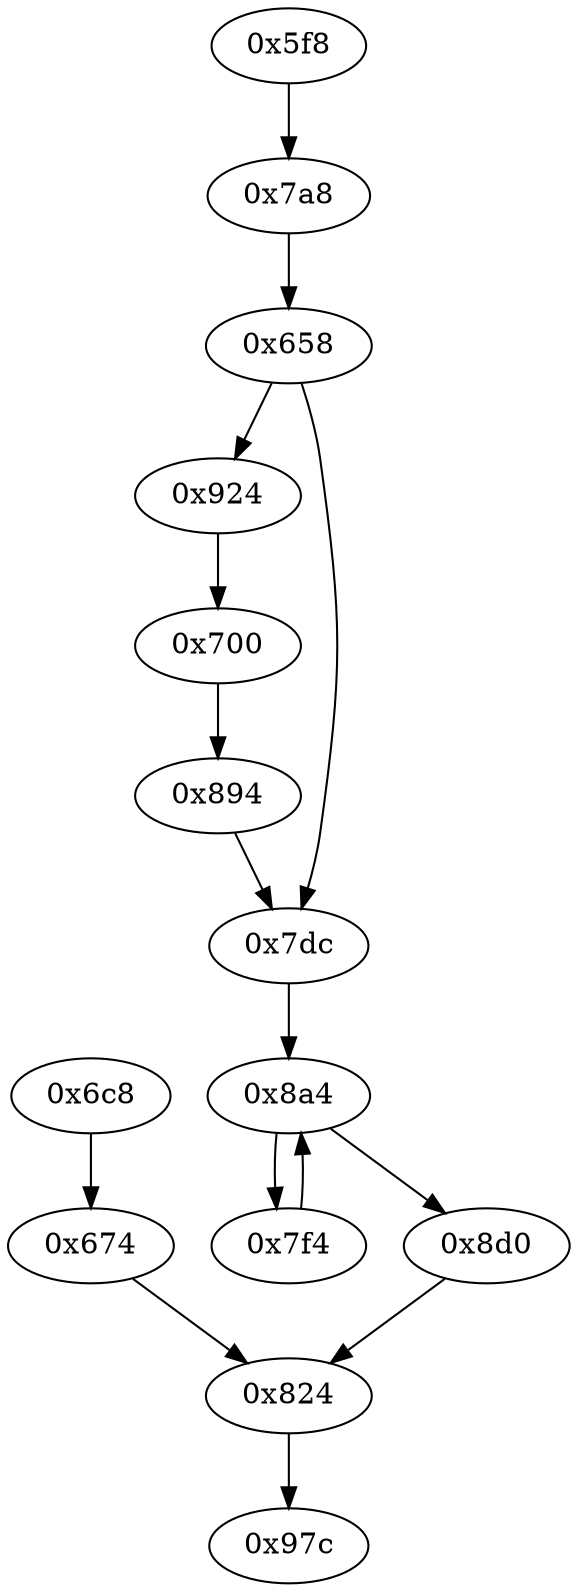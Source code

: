 strict digraph "" {
	"0x658"	 [opcode="[u'ldr', u'ldr', u'cmp', u'mov', u'mov']"];
	"0x924"	 [opcode="[u'ldr', u'ldr', u'rsb', u'mvn', u'mul', u'mvn', u'ldr', u'orr', u'mov', u'cmn', u'mov', u'ldr', u'cmp', u'mov', u'mov', u'mov', \
u'cmn', u'mov', u'mov', u'teq', u'mov', u'b']"];
	"0x658" -> "0x924";
	"0x7dc"	 [opcode="[u'mov', u'str', u'ldr', u'str', u'mov', u'b']"];
	"0x658" -> "0x7dc";
	"0x700"	 [opcode="[u'ldr', u'mov', u'mov', u'mvn', u'mov', u'ldr', u'ldr', u'ldr', u'ldr', u'cmp', u'mov', u'add', u'sub', u'sub', u'mul', u'mvn', \
u'mov', u'orr', u'ldr', u'cmn', u'mov', u'teq', u'mov', u'mov', u'mov', u'mvn', u'mov', u'cmn', u'mov', u'cmp', u'mov', u'b']"];
	"0x894"	 [opcode="[u'mov', u'str', u'mov', u'b']"];
	"0x700" -> "0x894";
	"0x674"	 [opcode="[u'ldr', u'ldr', u'bl', u'mov']"];
	"0x824"	 [opcode="[u'ldr', u'ldr', u'bl', u'ldr', u'ldr', u'ldr', u'ldr', u'add', u'sub', u'sub', u'mul', u'mvn', u'ldr', u'ldr', u'orr', u'mov', \
u'cmn', u'mov', u'cmp', u'mov', u'mov', u'mov', u'cmn', u'mov', u'mov', u'teq', u'mov', u'b']"];
	"0x674" -> "0x824";
	"0x6c8"	 [opcode="[u'b']"];
	"0x6c8" -> "0x674";
	"0x97c"	 [opcode="[u'mov', u'sub', u'pop']"];
	"0x824" -> "0x97c";
	"0x924" -> "0x700";
	"0x7f4"	 [opcode="[u'ldr', u'ldr', u'ldr', u'sub', u'add', u'add', u'str', u'ldr', u'add', u'str', u'mov', u'b']"];
	"0x8a4"	 [opcode="[u'ldr', u'str', u'ldr', u'str', u'ldr', u'ldr', u'ldr', u'ldr', u'cmp', u'mov', u'b']"];
	"0x7f4" -> "0x8a4";
	"0x8a4" -> "0x7f4";
	"0x8d0"	 [opcode="[u'ldr', u'ldr', u'sub', u'mul', u'mvn', u'ldr', u'orr', u'mov', u'cmn', u'mov', u'ldr', u'cmp', u'mov', u'mov', u'mov', u'cmn', \
u'mov', u'mov', u'teq', u'mov', u'b']"];
	"0x8a4" -> "0x8d0";
	"0x8d0" -> "0x824";
	"0x7a8"	 [opcode="[u'b']"];
	"0x7a8" -> "0x658";
	"0x894" -> "0x7dc";
	"0x7dc" -> "0x8a4";
	"0x5f8"	 [opcode="[u'push', u'add', u'sub', u'str', u'mvn', u'ldr', u'ldr', u'ldrb', u'add', u'str', u'ldr', u'ldr', u'ldr', u'ldr', u'ldr', u'ldr', \
u'ldr', u'str', u'ldr', u'add', u'str', u'str', u'str', u'b']"];
	"0x5f8" -> "0x7a8";
}
